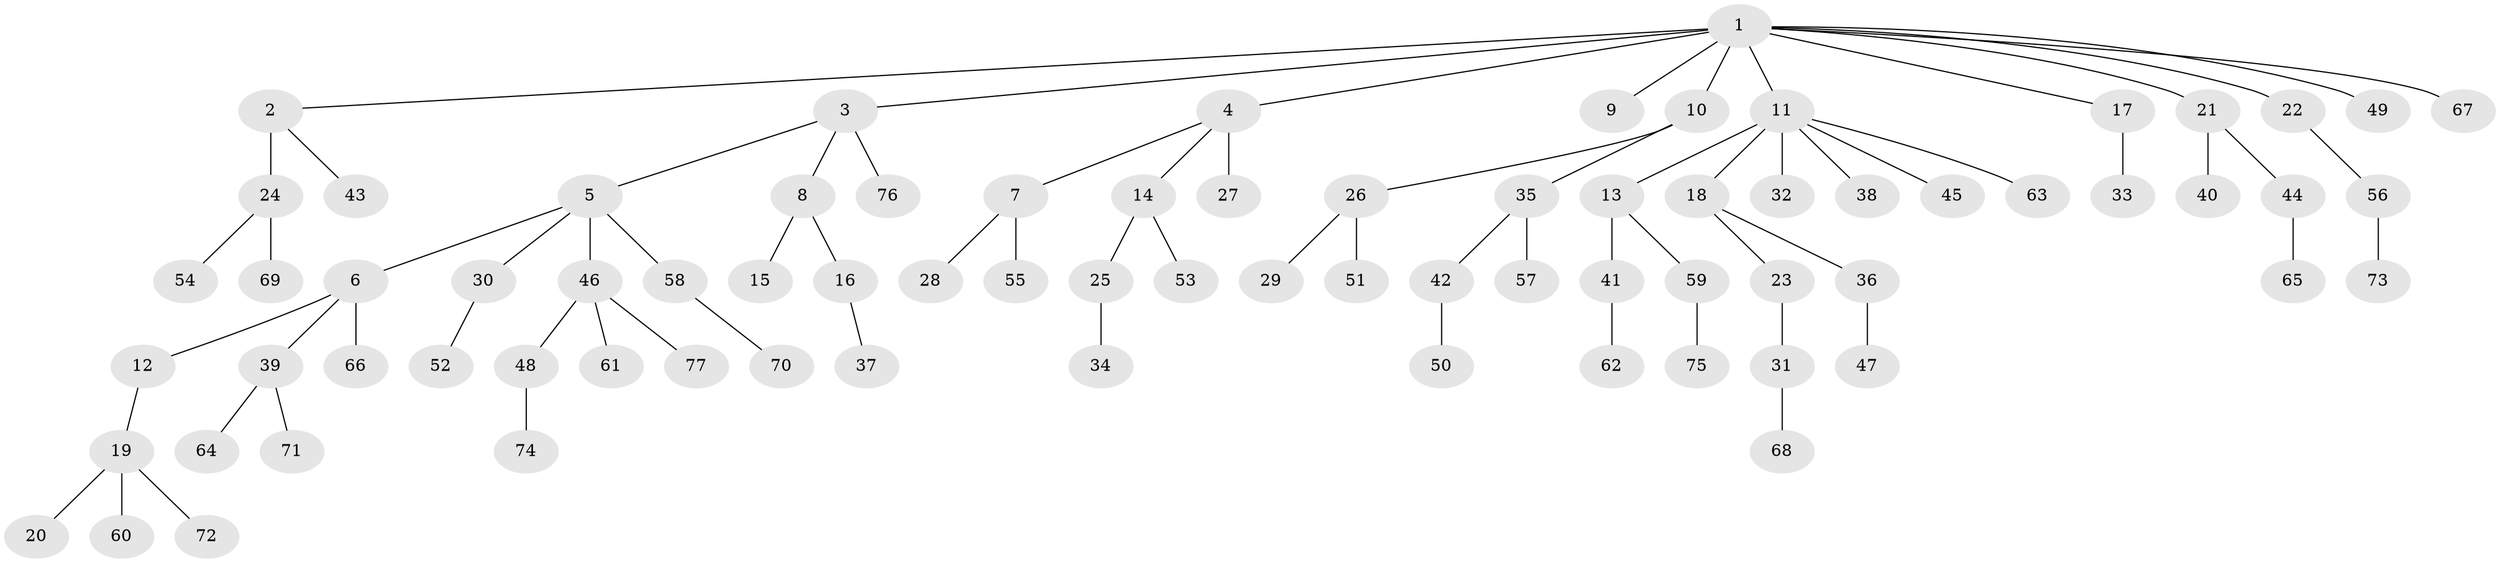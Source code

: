 // original degree distribution, {10: 0.006711409395973154, 6: 0.020134228187919462, 4: 0.03355704697986577, 2: 0.22818791946308725, 3: 0.15436241610738255, 5: 0.04697986577181208, 1: 0.5100671140939598}
// Generated by graph-tools (version 1.1) at 2025/36/03/09/25 02:36:52]
// undirected, 77 vertices, 76 edges
graph export_dot {
graph [start="1"]
  node [color=gray90,style=filled];
  1;
  2;
  3;
  4;
  5;
  6;
  7;
  8;
  9;
  10;
  11;
  12;
  13;
  14;
  15;
  16;
  17;
  18;
  19;
  20;
  21;
  22;
  23;
  24;
  25;
  26;
  27;
  28;
  29;
  30;
  31;
  32;
  33;
  34;
  35;
  36;
  37;
  38;
  39;
  40;
  41;
  42;
  43;
  44;
  45;
  46;
  47;
  48;
  49;
  50;
  51;
  52;
  53;
  54;
  55;
  56;
  57;
  58;
  59;
  60;
  61;
  62;
  63;
  64;
  65;
  66;
  67;
  68;
  69;
  70;
  71;
  72;
  73;
  74;
  75;
  76;
  77;
  1 -- 2 [weight=1.0];
  1 -- 3 [weight=1.0];
  1 -- 4 [weight=1.0];
  1 -- 9 [weight=2.0];
  1 -- 10 [weight=1.0];
  1 -- 11 [weight=1.0];
  1 -- 17 [weight=1.0];
  1 -- 21 [weight=1.0];
  1 -- 22 [weight=1.0];
  1 -- 49 [weight=1.0];
  1 -- 67 [weight=1.0];
  2 -- 24 [weight=3.0];
  2 -- 43 [weight=1.0];
  3 -- 5 [weight=1.0];
  3 -- 8 [weight=1.0];
  3 -- 76 [weight=1.0];
  4 -- 7 [weight=1.0];
  4 -- 14 [weight=1.0];
  4 -- 27 [weight=2.0];
  5 -- 6 [weight=1.0];
  5 -- 30 [weight=1.0];
  5 -- 46 [weight=1.0];
  5 -- 58 [weight=1.0];
  6 -- 12 [weight=1.0];
  6 -- 39 [weight=1.0];
  6 -- 66 [weight=1.0];
  7 -- 28 [weight=1.0];
  7 -- 55 [weight=1.0];
  8 -- 15 [weight=1.0];
  8 -- 16 [weight=1.0];
  10 -- 26 [weight=1.0];
  10 -- 35 [weight=1.0];
  11 -- 13 [weight=2.0];
  11 -- 18 [weight=1.0];
  11 -- 32 [weight=1.0];
  11 -- 38 [weight=1.0];
  11 -- 45 [weight=1.0];
  11 -- 63 [weight=1.0];
  12 -- 19 [weight=1.0];
  13 -- 41 [weight=1.0];
  13 -- 59 [weight=1.0];
  14 -- 25 [weight=1.0];
  14 -- 53 [weight=1.0];
  16 -- 37 [weight=1.0];
  17 -- 33 [weight=3.0];
  18 -- 23 [weight=3.0];
  18 -- 36 [weight=1.0];
  19 -- 20 [weight=1.0];
  19 -- 60 [weight=1.0];
  19 -- 72 [weight=1.0];
  21 -- 40 [weight=1.0];
  21 -- 44 [weight=2.0];
  22 -- 56 [weight=1.0];
  23 -- 31 [weight=1.0];
  24 -- 54 [weight=1.0];
  24 -- 69 [weight=1.0];
  25 -- 34 [weight=1.0];
  26 -- 29 [weight=1.0];
  26 -- 51 [weight=2.0];
  30 -- 52 [weight=1.0];
  31 -- 68 [weight=1.0];
  35 -- 42 [weight=1.0];
  35 -- 57 [weight=2.0];
  36 -- 47 [weight=1.0];
  39 -- 64 [weight=1.0];
  39 -- 71 [weight=2.0];
  41 -- 62 [weight=1.0];
  42 -- 50 [weight=3.0];
  44 -- 65 [weight=1.0];
  46 -- 48 [weight=1.0];
  46 -- 61 [weight=1.0];
  46 -- 77 [weight=1.0];
  48 -- 74 [weight=1.0];
  56 -- 73 [weight=1.0];
  58 -- 70 [weight=1.0];
  59 -- 75 [weight=1.0];
}
